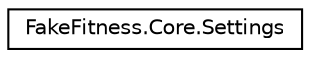 digraph "Representación gráfica de la clase"
{
  edge [fontname="Helvetica",fontsize="10",labelfontname="Helvetica",labelfontsize="10"];
  node [fontname="Helvetica",fontsize="10",shape=record];
  rankdir="LR";
  Node0 [label="FakeFitness.Core.Settings",height=0.2,width=0.4,color="black", fillcolor="white", style="filled",URL="$class_fake_fitness_1_1_core_1_1_settings.html"];
}
